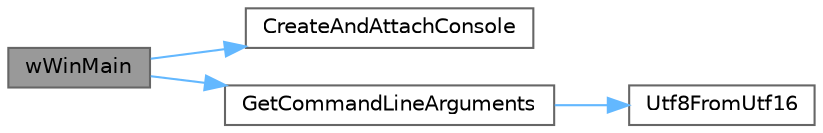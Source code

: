 digraph "wWinMain"
{
 // LATEX_PDF_SIZE
  bgcolor="transparent";
  edge [fontname=Helvetica,fontsize=10,labelfontname=Helvetica,labelfontsize=10];
  node [fontname=Helvetica,fontsize=10,shape=box,height=0.2,width=0.4];
  rankdir="LR";
  Node1 [id="Node000001",label="wWinMain",height=0.2,width=0.4,color="gray40", fillcolor="grey60", style="filled", fontcolor="black",tooltip=" "];
  Node1 -> Node2 [id="edge1_Node000001_Node000002",color="steelblue1",style="solid",tooltip=" "];
  Node2 [id="Node000002",label="CreateAndAttachConsole",height=0.2,width=0.4,color="grey40", fillcolor="white", style="filled",URL="$external_2spine-runtimes_2spine-flutter_2example_2windows_2runner_2utils_8cpp.html#ac206058cc96ec64c967460335f120c71",tooltip=" "];
  Node1 -> Node3 [id="edge2_Node000001_Node000003",color="steelblue1",style="solid",tooltip=" "];
  Node3 [id="Node000003",label="GetCommandLineArguments",height=0.2,width=0.4,color="grey40", fillcolor="white", style="filled",URL="$external_2spine-runtimes_2spine-flutter_2example_2windows_2runner_2utils_8cpp.html#af4b26a427bd4b9434ac8583c2e3f8049",tooltip=" "];
  Node3 -> Node4 [id="edge3_Node000003_Node000004",color="steelblue1",style="solid",tooltip=" "];
  Node4 [id="Node000004",label="Utf8FromUtf16",height=0.2,width=0.4,color="grey40", fillcolor="white", style="filled",URL="$external_2spine-runtimes_2spine-flutter_2example_2windows_2runner_2utils_8cpp.html#a44154bf7502183f7c1a1b86b2445d7c6",tooltip=" "];
}
